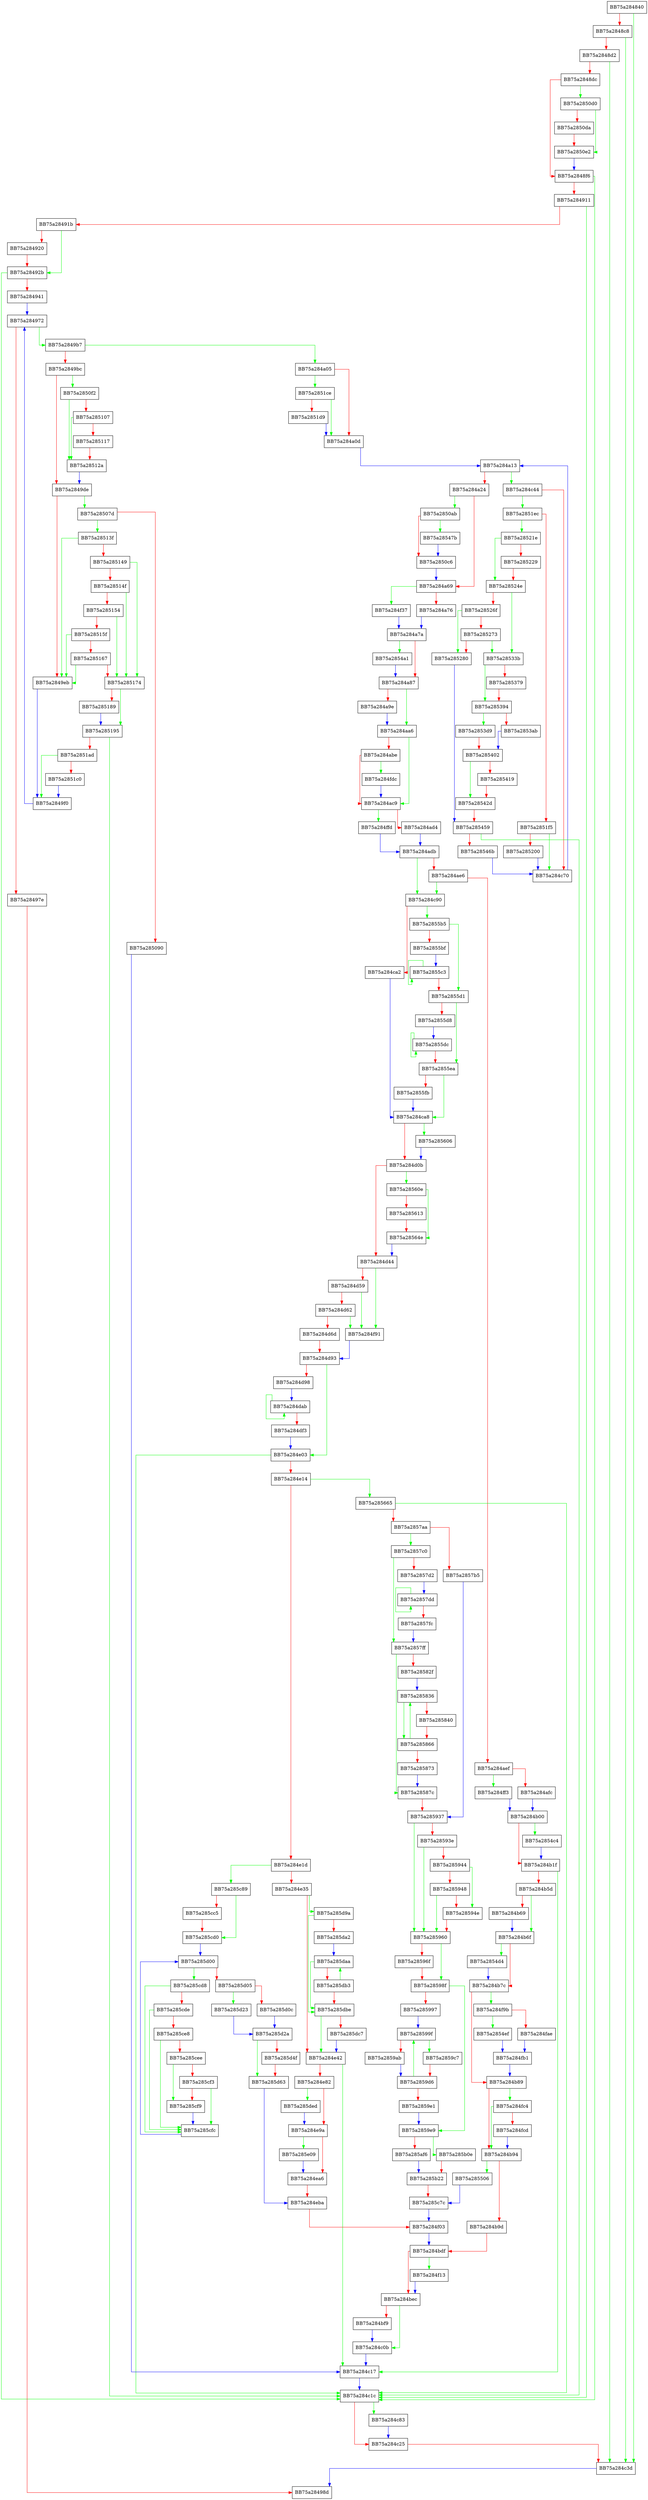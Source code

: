 digraph sqlite3Select {
  node [shape="box"];
  graph [splines=ortho];
  BB75a284840 -> BB75a284c3d [color="green"];
  BB75a284840 -> BB75a2848c8 [color="red"];
  BB75a2848c8 -> BB75a284c3d [color="green"];
  BB75a2848c8 -> BB75a2848d2 [color="red"];
  BB75a2848d2 -> BB75a284c3d [color="green"];
  BB75a2848d2 -> BB75a2848dc [color="red"];
  BB75a2848dc -> BB75a2850d0 [color="green"];
  BB75a2848dc -> BB75a2848f6 [color="red"];
  BB75a2848f6 -> BB75a284c1c [color="green"];
  BB75a2848f6 -> BB75a284911 [color="red"];
  BB75a284911 -> BB75a284c1c [color="green"];
  BB75a284911 -> BB75a28491b [color="red"];
  BB75a28491b -> BB75a28492b [color="green"];
  BB75a28491b -> BB75a284920 [color="red"];
  BB75a284920 -> BB75a28492b [color="red"];
  BB75a28492b -> BB75a284c1c [color="green"];
  BB75a28492b -> BB75a284941 [color="red"];
  BB75a284941 -> BB75a284972 [color="blue"];
  BB75a284972 -> BB75a2849b7 [color="green"];
  BB75a284972 -> BB75a28497e [color="red"];
  BB75a28497e -> BB75a28498d [color="red"];
  BB75a2849b7 -> BB75a284a05 [color="green"];
  BB75a2849b7 -> BB75a2849bc [color="red"];
  BB75a2849bc -> BB75a2850f2 [color="green"];
  BB75a2849bc -> BB75a2849de [color="red"];
  BB75a2849de -> BB75a28507d [color="green"];
  BB75a2849de -> BB75a2849eb [color="red"];
  BB75a2849eb -> BB75a2849f0 [color="blue"];
  BB75a2849f0 -> BB75a284972 [color="blue"];
  BB75a284a05 -> BB75a2851ce [color="green"];
  BB75a284a05 -> BB75a284a0d [color="red"];
  BB75a284a0d -> BB75a284a13 [color="blue"];
  BB75a284a13 -> BB75a284c44 [color="green"];
  BB75a284a13 -> BB75a284a24 [color="red"];
  BB75a284a24 -> BB75a2850ab [color="green"];
  BB75a284a24 -> BB75a284a69 [color="red"];
  BB75a284a69 -> BB75a284f37 [color="green"];
  BB75a284a69 -> BB75a284a76 [color="red"];
  BB75a284a76 -> BB75a284a7a [color="blue"];
  BB75a284a7a -> BB75a2854a1 [color="green"];
  BB75a284a7a -> BB75a284a87 [color="red"];
  BB75a284a87 -> BB75a284aa6 [color="green"];
  BB75a284a87 -> BB75a284a9e [color="red"];
  BB75a284a9e -> BB75a284aa6 [color="blue"];
  BB75a284aa6 -> BB75a284ac9 [color="green"];
  BB75a284aa6 -> BB75a284abe [color="red"];
  BB75a284abe -> BB75a284fdc [color="green"];
  BB75a284abe -> BB75a284ac9 [color="red"];
  BB75a284ac9 -> BB75a284ffd [color="green"];
  BB75a284ac9 -> BB75a284ad4 [color="red"];
  BB75a284ad4 -> BB75a284adb [color="blue"];
  BB75a284adb -> BB75a284c90 [color="green"];
  BB75a284adb -> BB75a284ae6 [color="red"];
  BB75a284ae6 -> BB75a284c90 [color="green"];
  BB75a284ae6 -> BB75a284aef [color="red"];
  BB75a284aef -> BB75a284ff3 [color="green"];
  BB75a284aef -> BB75a284afc [color="red"];
  BB75a284afc -> BB75a284b00 [color="blue"];
  BB75a284b00 -> BB75a2854c4 [color="green"];
  BB75a284b00 -> BB75a284b1f [color="red"];
  BB75a284b1f -> BB75a284c17 [color="green"];
  BB75a284b1f -> BB75a284b5d [color="red"];
  BB75a284b5d -> BB75a284b6f [color="green"];
  BB75a284b5d -> BB75a284b69 [color="red"];
  BB75a284b69 -> BB75a284b6f [color="blue"];
  BB75a284b6f -> BB75a2854d4 [color="green"];
  BB75a284b6f -> BB75a284b7c [color="red"];
  BB75a284b7c -> BB75a284f9b [color="green"];
  BB75a284b7c -> BB75a284b89 [color="red"];
  BB75a284b89 -> BB75a284fc4 [color="green"];
  BB75a284b89 -> BB75a284b94 [color="red"];
  BB75a284b94 -> BB75a285506 [color="green"];
  BB75a284b94 -> BB75a284b9d [color="red"];
  BB75a284b9d -> BB75a284bdf [color="red"];
  BB75a284bdf -> BB75a284f13 [color="green"];
  BB75a284bdf -> BB75a284bec [color="red"];
  BB75a284bec -> BB75a284c0b [color="green"];
  BB75a284bec -> BB75a284bf9 [color="red"];
  BB75a284bf9 -> BB75a284c0b [color="blue"];
  BB75a284c0b -> BB75a284c17 [color="blue"];
  BB75a284c17 -> BB75a284c1c [color="blue"];
  BB75a284c1c -> BB75a284c83 [color="green"];
  BB75a284c1c -> BB75a284c25 [color="red"];
  BB75a284c25 -> BB75a284c3d [color="red"];
  BB75a284c3d -> BB75a28498d [color="blue"];
  BB75a284c44 -> BB75a2851ec [color="green"];
  BB75a284c44 -> BB75a284c70 [color="red"];
  BB75a284c70 -> BB75a284a13 [color="blue"];
  BB75a284c83 -> BB75a284c25 [color="blue"];
  BB75a284c90 -> BB75a2855b5 [color="green"];
  BB75a284c90 -> BB75a284ca2 [color="red"];
  BB75a284ca2 -> BB75a284ca8 [color="blue"];
  BB75a284ca8 -> BB75a285606 [color="green"];
  BB75a284ca8 -> BB75a284d0b [color="red"];
  BB75a284d0b -> BB75a28560e [color="green"];
  BB75a284d0b -> BB75a284d44 [color="red"];
  BB75a284d44 -> BB75a284f91 [color="green"];
  BB75a284d44 -> BB75a284d59 [color="red"];
  BB75a284d59 -> BB75a284f91 [color="green"];
  BB75a284d59 -> BB75a284d62 [color="red"];
  BB75a284d62 -> BB75a284f91 [color="green"];
  BB75a284d62 -> BB75a284d6d [color="red"];
  BB75a284d6d -> BB75a284d93 [color="red"];
  BB75a284d93 -> BB75a284e03 [color="green"];
  BB75a284d93 -> BB75a284d98 [color="red"];
  BB75a284d98 -> BB75a284dab [color="blue"];
  BB75a284dab -> BB75a284dab [color="green"];
  BB75a284dab -> BB75a284df3 [color="red"];
  BB75a284df3 -> BB75a284e03 [color="blue"];
  BB75a284e03 -> BB75a284c1c [color="green"];
  BB75a284e03 -> BB75a284e14 [color="red"];
  BB75a284e14 -> BB75a285665 [color="green"];
  BB75a284e14 -> BB75a284e1d [color="red"];
  BB75a284e1d -> BB75a285c89 [color="green"];
  BB75a284e1d -> BB75a284e35 [color="red"];
  BB75a284e35 -> BB75a285d9a [color="green"];
  BB75a284e35 -> BB75a284e42 [color="red"];
  BB75a284e42 -> BB75a284c17 [color="green"];
  BB75a284e42 -> BB75a284e82 [color="red"];
  BB75a284e82 -> BB75a285ded [color="green"];
  BB75a284e82 -> BB75a284e9a [color="red"];
  BB75a284e9a -> BB75a285e09 [color="green"];
  BB75a284e9a -> BB75a284ea6 [color="red"];
  BB75a284ea6 -> BB75a284eba [color="red"];
  BB75a284eba -> BB75a284f03 [color="red"];
  BB75a284f03 -> BB75a284bdf [color="blue"];
  BB75a284f13 -> BB75a284bec [color="blue"];
  BB75a284f37 -> BB75a284a7a [color="blue"];
  BB75a284f91 -> BB75a284d93 [color="blue"];
  BB75a284f9b -> BB75a2854ef [color="green"];
  BB75a284f9b -> BB75a284fae [color="red"];
  BB75a284fae -> BB75a284fb1 [color="blue"];
  BB75a284fb1 -> BB75a284b89 [color="blue"];
  BB75a284fc4 -> BB75a284b94 [color="green"];
  BB75a284fc4 -> BB75a284fcd [color="red"];
  BB75a284fcd -> BB75a284b94 [color="blue"];
  BB75a284fdc -> BB75a284ac9 [color="blue"];
  BB75a284ff3 -> BB75a284b00 [color="blue"];
  BB75a284ffd -> BB75a284adb [color="blue"];
  BB75a28507d -> BB75a28513f [color="green"];
  BB75a28507d -> BB75a285090 [color="red"];
  BB75a285090 -> BB75a284c17 [color="blue"];
  BB75a2850ab -> BB75a28547b [color="green"];
  BB75a2850ab -> BB75a2850c6 [color="red"];
  BB75a2850c6 -> BB75a284a69 [color="blue"];
  BB75a2850d0 -> BB75a2850e2 [color="green"];
  BB75a2850d0 -> BB75a2850da [color="red"];
  BB75a2850da -> BB75a2850e2 [color="red"];
  BB75a2850e2 -> BB75a2848f6 [color="blue"];
  BB75a2850f2 -> BB75a28512a [color="green"];
  BB75a2850f2 -> BB75a285107 [color="red"];
  BB75a285107 -> BB75a28512a [color="green"];
  BB75a285107 -> BB75a285117 [color="red"];
  BB75a285117 -> BB75a28512a [color="red"];
  BB75a28512a -> BB75a2849de [color="blue"];
  BB75a28513f -> BB75a2849eb [color="green"];
  BB75a28513f -> BB75a285149 [color="red"];
  BB75a285149 -> BB75a285174 [color="green"];
  BB75a285149 -> BB75a28514f [color="red"];
  BB75a28514f -> BB75a285174 [color="green"];
  BB75a28514f -> BB75a285154 [color="red"];
  BB75a285154 -> BB75a285174 [color="green"];
  BB75a285154 -> BB75a28515f [color="red"];
  BB75a28515f -> BB75a2849eb [color="green"];
  BB75a28515f -> BB75a285167 [color="red"];
  BB75a285167 -> BB75a2849eb [color="green"];
  BB75a285167 -> BB75a285174 [color="red"];
  BB75a285174 -> BB75a285195 [color="green"];
  BB75a285174 -> BB75a285189 [color="red"];
  BB75a285189 -> BB75a285195 [color="blue"];
  BB75a285195 -> BB75a284c1c [color="green"];
  BB75a285195 -> BB75a2851ad [color="red"];
  BB75a2851ad -> BB75a2849f0 [color="green"];
  BB75a2851ad -> BB75a2851c0 [color="red"];
  BB75a2851c0 -> BB75a2849f0 [color="blue"];
  BB75a2851ce -> BB75a284a0d [color="green"];
  BB75a2851ce -> BB75a2851d9 [color="red"];
  BB75a2851d9 -> BB75a284a0d [color="blue"];
  BB75a2851ec -> BB75a28521e [color="green"];
  BB75a2851ec -> BB75a2851f5 [color="red"];
  BB75a2851f5 -> BB75a284c70 [color="green"];
  BB75a2851f5 -> BB75a285200 [color="red"];
  BB75a285200 -> BB75a284c70 [color="blue"];
  BB75a28521e -> BB75a28524e [color="green"];
  BB75a28521e -> BB75a285229 [color="red"];
  BB75a285229 -> BB75a28524e [color="red"];
  BB75a28524e -> BB75a28533b [color="green"];
  BB75a28524e -> BB75a28526f [color="red"];
  BB75a28526f -> BB75a285280 [color="green"];
  BB75a28526f -> BB75a285273 [color="red"];
  BB75a285273 -> BB75a28533b [color="green"];
  BB75a285273 -> BB75a285280 [color="red"];
  BB75a285280 -> BB75a285459 [color="blue"];
  BB75a28533b -> BB75a285394 [color="green"];
  BB75a28533b -> BB75a285379 [color="red"];
  BB75a285379 -> BB75a285394 [color="red"];
  BB75a285394 -> BB75a2853d9 [color="green"];
  BB75a285394 -> BB75a2853ab [color="red"];
  BB75a2853ab -> BB75a285402 [color="blue"];
  BB75a2853d9 -> BB75a285402 [color="red"];
  BB75a285402 -> BB75a28542d [color="green"];
  BB75a285402 -> BB75a285419 [color="red"];
  BB75a285419 -> BB75a28542d [color="red"];
  BB75a28542d -> BB75a285459 [color="red"];
  BB75a285459 -> BB75a284c1c [color="green"];
  BB75a285459 -> BB75a28546b [color="red"];
  BB75a28546b -> BB75a284c70 [color="blue"];
  BB75a28547b -> BB75a2850c6 [color="blue"];
  BB75a2854a1 -> BB75a284a87 [color="blue"];
  BB75a2854c4 -> BB75a284b1f [color="blue"];
  BB75a2854d4 -> BB75a284b7c [color="blue"];
  BB75a2854ef -> BB75a284fb1 [color="blue"];
  BB75a285506 -> BB75a285c7c [color="blue"];
  BB75a2855b5 -> BB75a2855d1 [color="green"];
  BB75a2855b5 -> BB75a2855bf [color="red"];
  BB75a2855bf -> BB75a2855c3 [color="blue"];
  BB75a2855c3 -> BB75a2855c3 [color="green"];
  BB75a2855c3 -> BB75a2855d1 [color="red"];
  BB75a2855d1 -> BB75a2855ea [color="green"];
  BB75a2855d1 -> BB75a2855d8 [color="red"];
  BB75a2855d8 -> BB75a2855dc [color="blue"];
  BB75a2855dc -> BB75a2855dc [color="green"];
  BB75a2855dc -> BB75a2855ea [color="red"];
  BB75a2855ea -> BB75a284ca8 [color="green"];
  BB75a2855ea -> BB75a2855fb [color="red"];
  BB75a2855fb -> BB75a284ca8 [color="blue"];
  BB75a285606 -> BB75a284d0b [color="blue"];
  BB75a28560e -> BB75a28564e [color="green"];
  BB75a28560e -> BB75a285613 [color="red"];
  BB75a285613 -> BB75a28564e [color="red"];
  BB75a28564e -> BB75a284d44 [color="blue"];
  BB75a285665 -> BB75a284c1c [color="green"];
  BB75a285665 -> BB75a2857aa [color="red"];
  BB75a2857aa -> BB75a2857c0 [color="green"];
  BB75a2857aa -> BB75a2857b5 [color="red"];
  BB75a2857b5 -> BB75a285937 [color="blue"];
  BB75a2857c0 -> BB75a2857ff [color="green"];
  BB75a2857c0 -> BB75a2857d2 [color="red"];
  BB75a2857d2 -> BB75a2857dd [color="blue"];
  BB75a2857dd -> BB75a2857dd [color="green"];
  BB75a2857dd -> BB75a2857fc [color="red"];
  BB75a2857fc -> BB75a2857ff [color="blue"];
  BB75a2857ff -> BB75a28587c [color="green"];
  BB75a2857ff -> BB75a28582f [color="red"];
  BB75a28582f -> BB75a285836 [color="blue"];
  BB75a285836 -> BB75a285866 [color="green"];
  BB75a285836 -> BB75a285840 [color="red"];
  BB75a285840 -> BB75a285866 [color="red"];
  BB75a285866 -> BB75a285836 [color="green"];
  BB75a285866 -> BB75a285873 [color="red"];
  BB75a285873 -> BB75a28587c [color="blue"];
  BB75a28587c -> BB75a285937 [color="red"];
  BB75a285937 -> BB75a285960 [color="green"];
  BB75a285937 -> BB75a28593e [color="red"];
  BB75a28593e -> BB75a285960 [color="green"];
  BB75a28593e -> BB75a285944 [color="red"];
  BB75a285944 -> BB75a28594e [color="green"];
  BB75a285944 -> BB75a285948 [color="red"];
  BB75a285948 -> BB75a285960 [color="green"];
  BB75a285948 -> BB75a28594e [color="red"];
  BB75a28594e -> BB75a285960 [color="red"];
  BB75a285960 -> BB75a28598f [color="green"];
  BB75a285960 -> BB75a28596f [color="red"];
  BB75a28596f -> BB75a28598f [color="red"];
  BB75a28598f -> BB75a2859e9 [color="green"];
  BB75a28598f -> BB75a285997 [color="red"];
  BB75a285997 -> BB75a28599f [color="blue"];
  BB75a28599f -> BB75a2859c7 [color="green"];
  BB75a28599f -> BB75a2859ab [color="red"];
  BB75a2859ab -> BB75a2859d6 [color="blue"];
  BB75a2859c7 -> BB75a2859d6 [color="red"];
  BB75a2859d6 -> BB75a28599f [color="green"];
  BB75a2859d6 -> BB75a2859e1 [color="red"];
  BB75a2859e1 -> BB75a2859e9 [color="blue"];
  BB75a2859e9 -> BB75a285b0e [color="green"];
  BB75a2859e9 -> BB75a285af6 [color="red"];
  BB75a285af6 -> BB75a285b22 [color="blue"];
  BB75a285b0e -> BB75a285b22 [color="red"];
  BB75a285b22 -> BB75a285c7c [color="red"];
  BB75a285c7c -> BB75a284f03 [color="blue"];
  BB75a285c89 -> BB75a285cd0 [color="green"];
  BB75a285c89 -> BB75a285cc5 [color="red"];
  BB75a285cc5 -> BB75a285cd0 [color="red"];
  BB75a285cd0 -> BB75a285d00 [color="blue"];
  BB75a285cd8 -> BB75a285cfc [color="green"];
  BB75a285cd8 -> BB75a285cde [color="red"];
  BB75a285cde -> BB75a285cfc [color="green"];
  BB75a285cde -> BB75a285ce8 [color="red"];
  BB75a285ce8 -> BB75a285cfc [color="green"];
  BB75a285ce8 -> BB75a285cee [color="red"];
  BB75a285cee -> BB75a285cf9 [color="green"];
  BB75a285cee -> BB75a285cf3 [color="red"];
  BB75a285cf3 -> BB75a285cfc [color="green"];
  BB75a285cf3 -> BB75a285cf9 [color="red"];
  BB75a285cf9 -> BB75a285cfc [color="blue"];
  BB75a285cfc -> BB75a285d00 [color="blue"];
  BB75a285d00 -> BB75a285cd8 [color="green"];
  BB75a285d00 -> BB75a285d05 [color="red"];
  BB75a285d05 -> BB75a285d23 [color="green"];
  BB75a285d05 -> BB75a285d0c [color="red"];
  BB75a285d0c -> BB75a285d2a [color="blue"];
  BB75a285d23 -> BB75a285d2a [color="blue"];
  BB75a285d2a -> BB75a285d63 [color="green"];
  BB75a285d2a -> BB75a285d4f [color="red"];
  BB75a285d4f -> BB75a285d63 [color="red"];
  BB75a285d63 -> BB75a284eba [color="blue"];
  BB75a285d9a -> BB75a285dbe [color="green"];
  BB75a285d9a -> BB75a285da2 [color="red"];
  BB75a285da2 -> BB75a285daa [color="blue"];
  BB75a285daa -> BB75a285dbe [color="green"];
  BB75a285daa -> BB75a285db3 [color="red"];
  BB75a285db3 -> BB75a285daa [color="green"];
  BB75a285db3 -> BB75a285dbe [color="red"];
  BB75a285dbe -> BB75a284e42 [color="green"];
  BB75a285dbe -> BB75a285dc7 [color="red"];
  BB75a285dc7 -> BB75a284e42 [color="blue"];
  BB75a285ded -> BB75a284e9a [color="blue"];
  BB75a285e09 -> BB75a284ea6 [color="blue"];
}